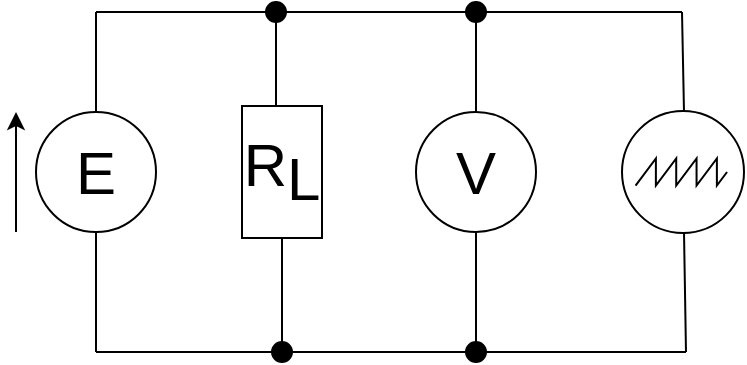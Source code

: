 <mxfile version="20.8.3" type="device"><diagram id="BxC-9DBweR2X27GjCyRl" name="Page-1"><mxGraphModel dx="545" dy="370" grid="1" gridSize="10" guides="1" tooltips="1" connect="1" arrows="1" fold="1" page="1" pageScale="1" pageWidth="827" pageHeight="1169" math="0" shadow="0"><root><mxCell id="0"/><mxCell id="1" parent="0"/><mxCell id="zLBGGNfvd89MkTKkB7O9-1" value="" style="ellipse;whiteSpace=wrap;html=1;aspect=fixed;" vertex="1" parent="1"><mxGeometry x="90" y="250" width="60" height="60" as="geometry"/></mxCell><mxCell id="zLBGGNfvd89MkTKkB7O9-2" value="E" style="text;html=1;strokeColor=none;fillColor=none;align=center;verticalAlign=middle;whiteSpace=wrap;rounded=0;fontSize=30;" vertex="1" parent="1"><mxGeometry x="90" y="265" width="60" height="30" as="geometry"/></mxCell><mxCell id="zLBGGNfvd89MkTKkB7O9-3" value="" style="endArrow=classic;html=1;rounded=0;fontSize=35;" edge="1" parent="1"><mxGeometry width="50" height="50" relative="1" as="geometry"><mxPoint x="80" y="310" as="sourcePoint"/><mxPoint x="80" y="250" as="targetPoint"/></mxGeometry></mxCell><mxCell id="zLBGGNfvd89MkTKkB7O9-4" value="" style="endArrow=none;html=1;rounded=0;fontSize=35;exitX=0.5;exitY=0;exitDx=0;exitDy=0;" edge="1" parent="1" source="zLBGGNfvd89MkTKkB7O9-1"><mxGeometry width="50" height="50" relative="1" as="geometry"><mxPoint x="390" y="360" as="sourcePoint"/><mxPoint x="120" y="200" as="targetPoint"/></mxGeometry></mxCell><mxCell id="zLBGGNfvd89MkTKkB7O9-5" value="" style="endArrow=none;html=1;rounded=0;fontSize=35;entryX=0.5;entryY=1;entryDx=0;entryDy=0;" edge="1" parent="1" target="zLBGGNfvd89MkTKkB7O9-1"><mxGeometry width="50" height="50" relative="1" as="geometry"><mxPoint x="120" y="370" as="sourcePoint"/><mxPoint x="440" y="310" as="targetPoint"/></mxGeometry></mxCell><mxCell id="zLBGGNfvd89MkTKkB7O9-6" value="" style="endArrow=none;html=1;rounded=0;fontSize=35;" edge="1" parent="1"><mxGeometry width="50" height="50" relative="1" as="geometry"><mxPoint x="210" y="200" as="sourcePoint"/><mxPoint x="120" y="200" as="targetPoint"/></mxGeometry></mxCell><mxCell id="zLBGGNfvd89MkTKkB7O9-7" value="" style="rounded=0;whiteSpace=wrap;html=1;fontSize=35;rotation=90;" vertex="1" parent="1"><mxGeometry x="180" y="260" width="66" height="40" as="geometry"/></mxCell><mxCell id="zLBGGNfvd89MkTKkB7O9-8" value="R&lt;sub style=&quot;font-size: 30px;&quot;&gt;L&lt;/sub&gt;" style="text;html=1;strokeColor=none;fillColor=none;align=center;verticalAlign=middle;whiteSpace=wrap;rounded=0;fontSize=30;" vertex="1" parent="1"><mxGeometry x="183" y="265" width="60" height="30" as="geometry"/></mxCell><mxCell id="zLBGGNfvd89MkTKkB7O9-9" value="" style="endArrow=none;html=1;rounded=0;fontSize=35;" edge="1" parent="1"><mxGeometry width="50" height="50" relative="1" as="geometry"><mxPoint x="213" y="370" as="sourcePoint"/><mxPoint x="120" y="370" as="targetPoint"/></mxGeometry></mxCell><mxCell id="zLBGGNfvd89MkTKkB7O9-10" value="" style="endArrow=none;html=1;rounded=0;fontSize=30;exitX=0;exitY=0.5;exitDx=0;exitDy=0;" edge="1" parent="1"><mxGeometry width="50" height="50" relative="1" as="geometry"><mxPoint x="210" y="247" as="sourcePoint"/><mxPoint x="210" y="200" as="targetPoint"/></mxGeometry></mxCell><mxCell id="zLBGGNfvd89MkTKkB7O9-11" value="" style="endArrow=none;html=1;rounded=0;fontSize=30;entryX=1;entryY=0.5;entryDx=0;entryDy=0;" edge="1" parent="1" target="zLBGGNfvd89MkTKkB7O9-7"><mxGeometry width="50" height="50" relative="1" as="geometry"><mxPoint x="213" y="370" as="sourcePoint"/><mxPoint x="380" y="270" as="targetPoint"/></mxGeometry></mxCell><mxCell id="zLBGGNfvd89MkTKkB7O9-12" value="" style="ellipse;whiteSpace=wrap;html=1;aspect=fixed;fontSize=30;" vertex="1" parent="1"><mxGeometry x="280" y="250" width="60" height="60" as="geometry"/></mxCell><mxCell id="zLBGGNfvd89MkTKkB7O9-13" value="V" style="text;html=1;strokeColor=none;fillColor=none;align=center;verticalAlign=middle;whiteSpace=wrap;rounded=0;fontSize=30;" vertex="1" parent="1"><mxGeometry x="280" y="265" width="60" height="30" as="geometry"/></mxCell><mxCell id="zLBGGNfvd89MkTKkB7O9-15" value="" style="endArrow=none;html=1;rounded=0;fontSize=30;entryX=0.5;entryY=0;entryDx=0;entryDy=0;" edge="1" parent="1"><mxGeometry width="50" height="50" relative="1" as="geometry"><mxPoint x="413" y="200" as="sourcePoint"/><mxPoint x="414" y="250" as="targetPoint"/></mxGeometry></mxCell><mxCell id="zLBGGNfvd89MkTKkB7O9-16" value="" style="endArrow=none;html=1;rounded=0;fontSize=30;" edge="1" parent="1"><mxGeometry width="50" height="50" relative="1" as="geometry"><mxPoint x="414" y="310" as="sourcePoint"/><mxPoint x="415" y="370" as="targetPoint"/></mxGeometry></mxCell><mxCell id="zLBGGNfvd89MkTKkB7O9-17" value="" style="endArrow=none;html=1;rounded=0;fontSize=30;" edge="1" parent="1"><mxGeometry width="50" height="50" relative="1" as="geometry"><mxPoint x="200" y="370" as="sourcePoint"/><mxPoint x="415" y="370" as="targetPoint"/></mxGeometry></mxCell><mxCell id="zLBGGNfvd89MkTKkB7O9-18" value="" style="endArrow=none;html=1;rounded=0;fontSize=30;" edge="1" parent="1"><mxGeometry width="50" height="50" relative="1" as="geometry"><mxPoint x="199" y="200" as="sourcePoint"/><mxPoint x="413" y="200" as="targetPoint"/></mxGeometry></mxCell><mxCell id="zLBGGNfvd89MkTKkB7O9-19" value="" style="endArrow=none;html=1;rounded=0;fontSize=30;entryX=0.5;entryY=0;entryDx=0;entryDy=0;" edge="1" parent="1" target="zLBGGNfvd89MkTKkB7O9-12"><mxGeometry width="50" height="50" relative="1" as="geometry"><mxPoint x="310" y="200" as="sourcePoint"/><mxPoint x="310" y="220" as="targetPoint"/></mxGeometry></mxCell><mxCell id="zLBGGNfvd89MkTKkB7O9-20" value="" style="endArrow=none;html=1;rounded=0;fontSize=30;entryX=0.5;entryY=1;entryDx=0;entryDy=0;" edge="1" parent="1" target="zLBGGNfvd89MkTKkB7O9-12"><mxGeometry width="50" height="50" relative="1" as="geometry"><mxPoint x="310" y="370" as="sourcePoint"/><mxPoint x="310" y="220" as="targetPoint"/></mxGeometry></mxCell><mxCell id="zLBGGNfvd89MkTKkB7O9-21" value="" style="perimeter=ellipsePerimeter;verticalLabelPosition=bottom;shadow=0;dashed=0;align=center;html=1;verticalAlign=top;shape=mxgraph.electrical.instruments.oscilloscope;fontSize=30;fontStyle=1" vertex="1" parent="1"><mxGeometry x="383" y="245" width="61" height="70" as="geometry"/></mxCell><mxCell id="zLBGGNfvd89MkTKkB7O9-23" value="" style="ellipse;whiteSpace=wrap;html=1;aspect=fixed;fontSize=30;fillColor=#000000;" vertex="1" parent="1"><mxGeometry x="305" y="195" width="10" height="10" as="geometry"/></mxCell><mxCell id="zLBGGNfvd89MkTKkB7O9-26" value="" style="ellipse;whiteSpace=wrap;html=1;aspect=fixed;fontSize=30;fillColor=#000000;" vertex="1" parent="1"><mxGeometry x="305" y="365" width="10" height="10" as="geometry"/></mxCell><mxCell id="zLBGGNfvd89MkTKkB7O9-27" value="" style="ellipse;whiteSpace=wrap;html=1;aspect=fixed;fontSize=30;fillColor=#000000;" vertex="1" parent="1"><mxGeometry x="208" y="365" width="10" height="10" as="geometry"/></mxCell><mxCell id="zLBGGNfvd89MkTKkB7O9-28" value="" style="ellipse;whiteSpace=wrap;html=1;aspect=fixed;fontSize=30;fillColor=#000000;" vertex="1" parent="1"><mxGeometry x="205" y="195" width="10" height="10" as="geometry"/></mxCell></root></mxGraphModel></diagram></mxfile>